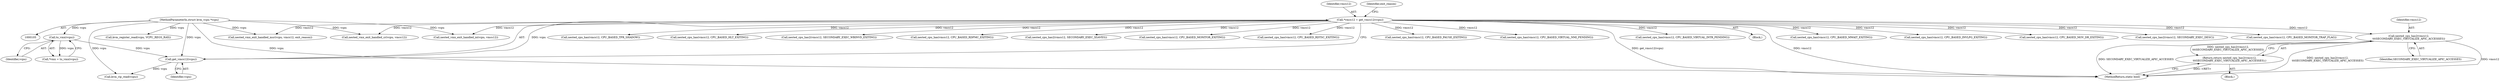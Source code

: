 digraph "0_linux_ef85b67385436ddc1998f45f1d6a210f935b3388_1@pointer" {
"1000361" [label="(Call,nested_cpu_has2(vmcs12,\n\t\t\tSECONDARY_EXEC_VIRTUALIZE_APIC_ACCESSES))"];
"1000119" [label="(Call,*vmcs12 = get_vmcs12(vcpu))"];
"1000121" [label="(Call,get_vmcs12(vcpu))"];
"1000116" [label="(Call,to_vmx(vcpu))"];
"1000106" [label="(MethodParameterIn,struct kvm_vcpu *vcpu)"];
"1000360" [label="(Return,return nested_cpu_has2(vmcs12,\n\t\t\tSECONDARY_EXEC_VIRTUALIZE_APIC_ACCESSES);)"];
"1000121" [label="(Call,get_vmcs12(vcpu))"];
"1000345" [label="(Call,nested_cpu_has(vmcs12, CPU_BASED_PAUSE_EXITING))"];
"1000241" [label="(Call,nested_cpu_has(vmcs12, CPU_BASED_VIRTUAL_NMI_PENDING))"];
"1000236" [label="(Call,nested_cpu_has(vmcs12, CPU_BASED_VIRTUAL_INTR_PENDING))"];
"1000394" [label="(MethodReturn,static bool)"];
"1000360" [label="(Return,return nested_cpu_has2(vmcs12,\n\t\t\tSECONDARY_EXEC_VIRTUALIZE_APIC_ACCESSES);)"];
"1000107" [label="(Block,)"];
"1000329" [label="(Call,nested_cpu_has(vmcs12, CPU_BASED_MWAIT_EXITING))"];
"1000363" [label="(Identifier,SECONDARY_EXEC_VIRTUALIZE_APIC_ACCESSES)"];
"1000114" [label="(Call,*vmx = to_vmx(vcpu))"];
"1000106" [label="(MethodParameterIn,struct kvm_vcpu *vcpu)"];
"1000130" [label="(Call,kvm_rip_read(vcpu))"];
"1000268" [label="(Call,nested_cpu_has(vmcs12, CPU_BASED_INVLPG_EXITING))"];
"1000298" [label="(Call,nested_vmx_exit_handled_cr(vcpu, vmcs12))"];
"1000303" [label="(Call,nested_cpu_has(vmcs12, CPU_BASED_MOV_DR_EXITING))"];
"1000314" [label="(Call,nested_cpu_has2(vmcs12, SECONDARY_EXEC_DESC))"];
"1000122" [label="(Identifier,vcpu)"];
"1000116" [label="(Call,to_vmx(vcpu))"];
"1000308" [label="(Call,nested_vmx_exit_handled_io(vcpu, vmcs12))"];
"1000334" [label="(Call,nested_cpu_has(vmcs12, CPU_BASED_MONITOR_TRAP_FLAG))"];
"1000356" [label="(Call,nested_cpu_has(vmcs12, CPU_BASED_TPR_SHADOW))"];
"1000260" [label="(Call,nested_cpu_has(vmcs12, CPU_BASED_HLT_EXITING))"];
"1000376" [label="(Call,nested_cpu_has2(vmcs12, SECONDARY_EXEC_WBINVD_EXITING))"];
"1000273" [label="(Call,nested_cpu_has(vmcs12, CPU_BASED_RDPMC_EXITING))"];
"1000119" [label="(Call,*vmcs12 = get_vmcs12(vcpu))"];
"1000120" [label="(Identifier,vmcs12)"];
"1000117" [label="(Identifier,vcpu)"];
"1000320" [label="(Call,nested_vmx_exit_handled_msr(vcpu, vmcs12, exit_reason))"];
"1000250" [label="(Call,kvm_register_read(vcpu, VCPU_REGS_RAX))"];
"1000361" [label="(Call,nested_cpu_has2(vmcs12,\n\t\t\tSECONDARY_EXEC_VIRTUALIZE_APIC_ACCESSES))"];
"1000165" [label="(Block,)"];
"1000385" [label="(Call,nested_cpu_has2(vmcs12, SECONDARY_EXEC_XSAVES))"];
"1000125" [label="(Identifier,exit_reason)"];
"1000339" [label="(Call,nested_cpu_has(vmcs12, CPU_BASED_MONITOR_EXITING))"];
"1000362" [label="(Identifier,vmcs12)"];
"1000279" [label="(Call,nested_cpu_has(vmcs12, CPU_BASED_RDTSC_EXITING))"];
"1000361" -> "1000360"  [label="AST: "];
"1000361" -> "1000363"  [label="CFG: "];
"1000362" -> "1000361"  [label="AST: "];
"1000363" -> "1000361"  [label="AST: "];
"1000360" -> "1000361"  [label="CFG: "];
"1000361" -> "1000394"  [label="DDG: nested_cpu_has2(vmcs12,\n\t\t\tSECONDARY_EXEC_VIRTUALIZE_APIC_ACCESSES)"];
"1000361" -> "1000394"  [label="DDG: vmcs12"];
"1000361" -> "1000394"  [label="DDG: SECONDARY_EXEC_VIRTUALIZE_APIC_ACCESSES"];
"1000361" -> "1000360"  [label="DDG: nested_cpu_has2(vmcs12,\n\t\t\tSECONDARY_EXEC_VIRTUALIZE_APIC_ACCESSES)"];
"1000119" -> "1000361"  [label="DDG: vmcs12"];
"1000119" -> "1000107"  [label="AST: "];
"1000119" -> "1000121"  [label="CFG: "];
"1000120" -> "1000119"  [label="AST: "];
"1000121" -> "1000119"  [label="AST: "];
"1000125" -> "1000119"  [label="CFG: "];
"1000119" -> "1000394"  [label="DDG: get_vmcs12(vcpu)"];
"1000119" -> "1000394"  [label="DDG: vmcs12"];
"1000121" -> "1000119"  [label="DDG: vcpu"];
"1000119" -> "1000236"  [label="DDG: vmcs12"];
"1000119" -> "1000241"  [label="DDG: vmcs12"];
"1000119" -> "1000260"  [label="DDG: vmcs12"];
"1000119" -> "1000268"  [label="DDG: vmcs12"];
"1000119" -> "1000273"  [label="DDG: vmcs12"];
"1000119" -> "1000279"  [label="DDG: vmcs12"];
"1000119" -> "1000298"  [label="DDG: vmcs12"];
"1000119" -> "1000303"  [label="DDG: vmcs12"];
"1000119" -> "1000308"  [label="DDG: vmcs12"];
"1000119" -> "1000314"  [label="DDG: vmcs12"];
"1000119" -> "1000320"  [label="DDG: vmcs12"];
"1000119" -> "1000329"  [label="DDG: vmcs12"];
"1000119" -> "1000334"  [label="DDG: vmcs12"];
"1000119" -> "1000339"  [label="DDG: vmcs12"];
"1000119" -> "1000345"  [label="DDG: vmcs12"];
"1000119" -> "1000356"  [label="DDG: vmcs12"];
"1000119" -> "1000376"  [label="DDG: vmcs12"];
"1000119" -> "1000385"  [label="DDG: vmcs12"];
"1000121" -> "1000122"  [label="CFG: "];
"1000122" -> "1000121"  [label="AST: "];
"1000116" -> "1000121"  [label="DDG: vcpu"];
"1000106" -> "1000121"  [label="DDG: vcpu"];
"1000121" -> "1000130"  [label="DDG: vcpu"];
"1000116" -> "1000114"  [label="AST: "];
"1000116" -> "1000117"  [label="CFG: "];
"1000117" -> "1000116"  [label="AST: "];
"1000114" -> "1000116"  [label="CFG: "];
"1000116" -> "1000114"  [label="DDG: vcpu"];
"1000106" -> "1000116"  [label="DDG: vcpu"];
"1000106" -> "1000105"  [label="AST: "];
"1000106" -> "1000394"  [label="DDG: vcpu"];
"1000106" -> "1000130"  [label="DDG: vcpu"];
"1000106" -> "1000250"  [label="DDG: vcpu"];
"1000106" -> "1000298"  [label="DDG: vcpu"];
"1000106" -> "1000308"  [label="DDG: vcpu"];
"1000106" -> "1000320"  [label="DDG: vcpu"];
"1000360" -> "1000165"  [label="AST: "];
"1000394" -> "1000360"  [label="CFG: "];
"1000360" -> "1000394"  [label="DDG: <RET>"];
}
